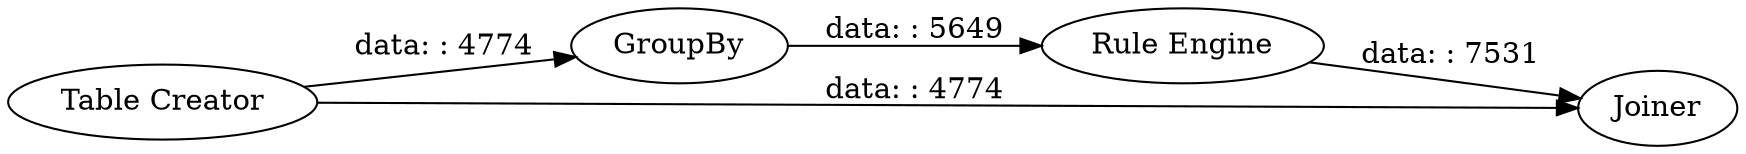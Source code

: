 digraph {
	"5216829500076819372_273" [label=GroupBy]
	"5216829500076819372_275" [label=Joiner]
	"5216829500076819372_272" [label="Table Creator"]
	"5216829500076819372_274" [label="Rule Engine"]
	"5216829500076819372_272" -> "5216829500076819372_273" [label="data: : 4774"]
	"5216829500076819372_273" -> "5216829500076819372_274" [label="data: : 5649"]
	"5216829500076819372_272" -> "5216829500076819372_275" [label="data: : 4774"]
	"5216829500076819372_274" -> "5216829500076819372_275" [label="data: : 7531"]
	rankdir=LR
}
